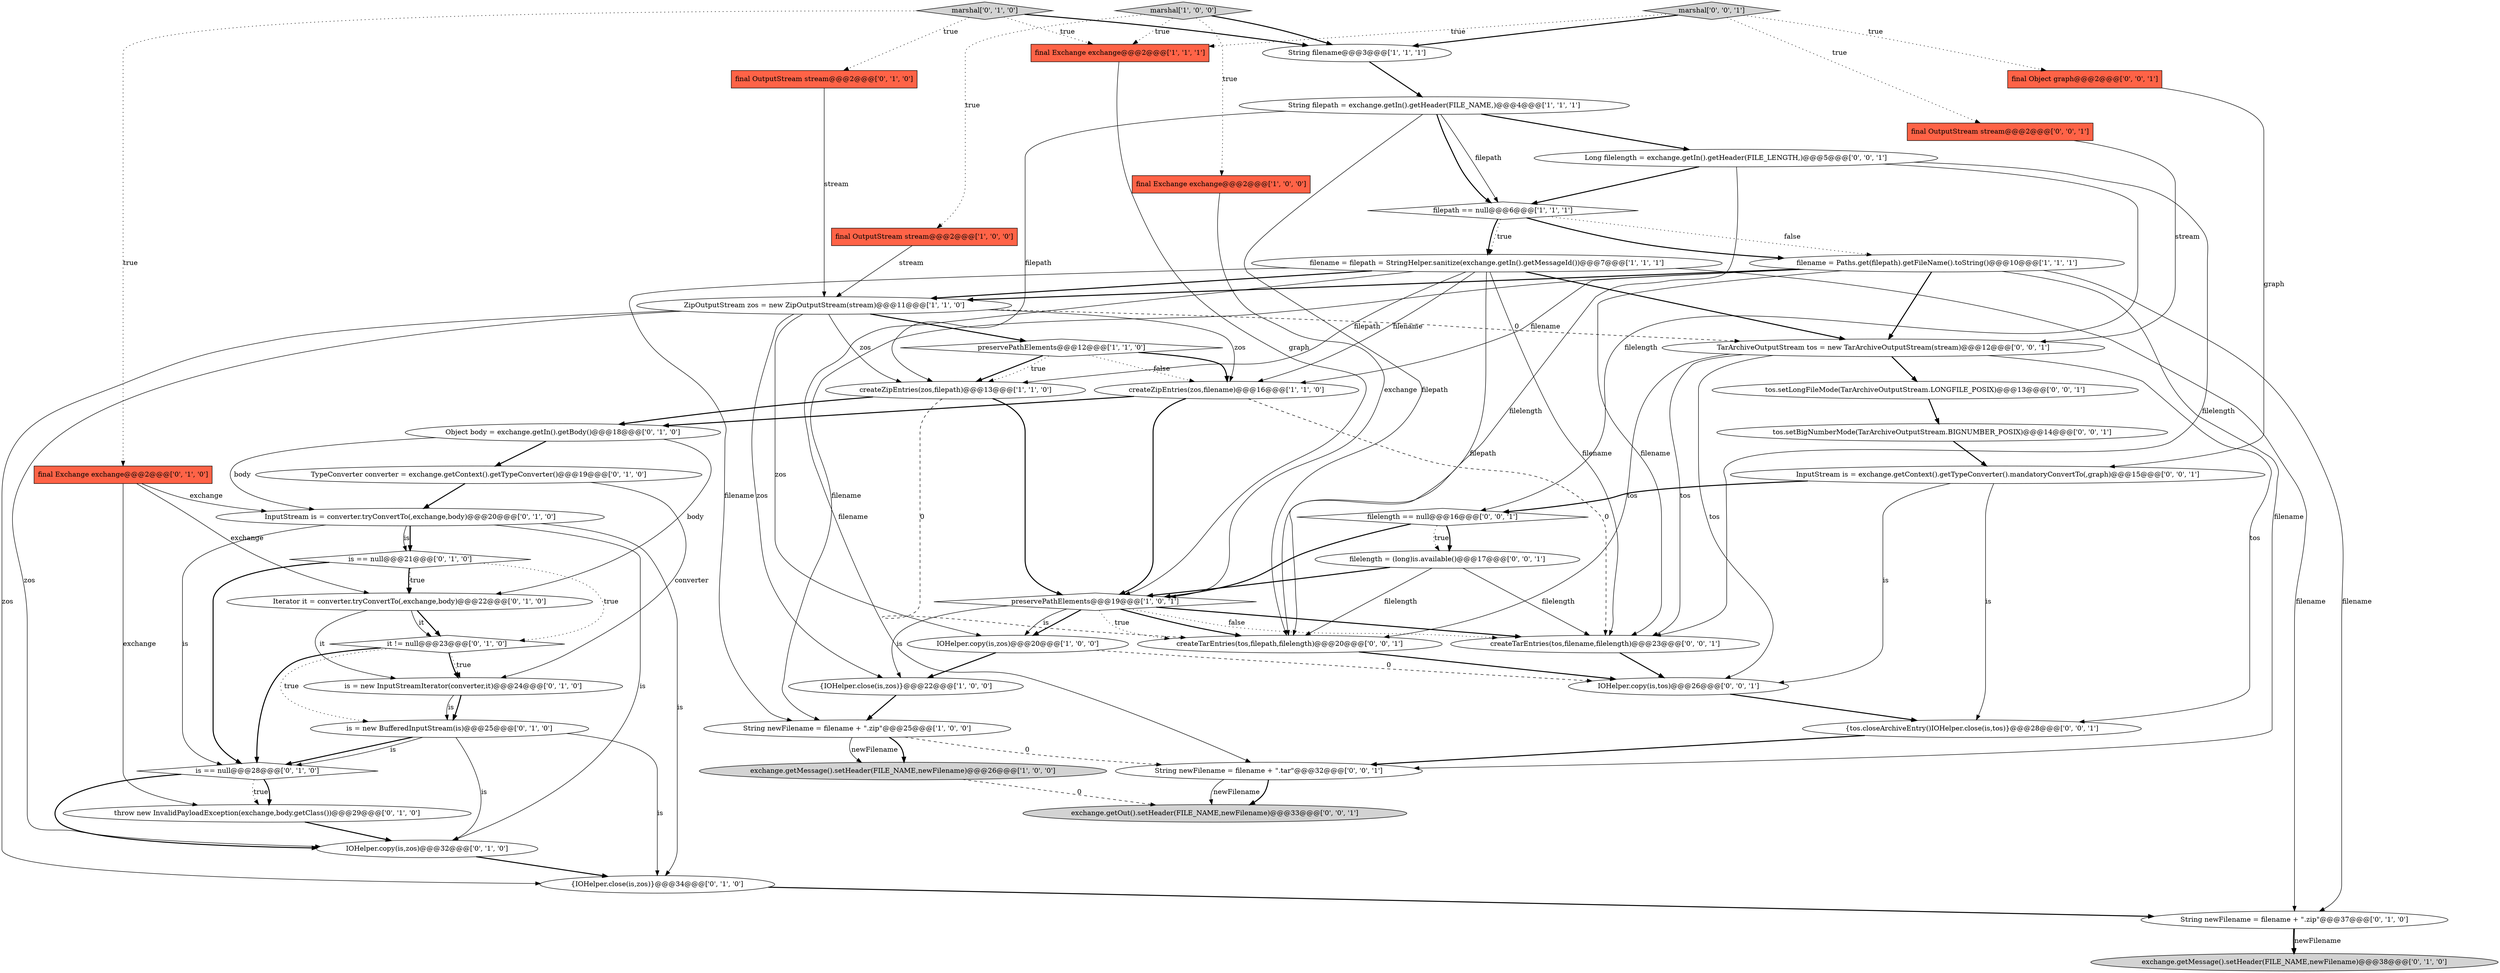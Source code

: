 digraph {
14 [style = filled, label = "String newFilename = filename + \".zip\"@@@25@@@['1', '0', '0']", fillcolor = white, shape = ellipse image = "AAA0AAABBB1BBB"];
29 [style = filled, label = "{IOHelper.close(is,zos)}@@@34@@@['0', '1', '0']", fillcolor = white, shape = ellipse image = "AAA0AAABBB2BBB"];
28 [style = filled, label = "marshal['0', '1', '0']", fillcolor = lightgray, shape = diamond image = "AAA0AAABBB2BBB"];
39 [style = filled, label = "marshal['0', '0', '1']", fillcolor = lightgray, shape = diamond image = "AAA0AAABBB3BBB"];
16 [style = filled, label = "final Exchange exchange@@@2@@@['1', '1', '1']", fillcolor = tomato, shape = box image = "AAA0AAABBB1BBB"];
26 [style = filled, label = "InputStream is = converter.tryConvertTo(,exchange,body)@@@20@@@['0', '1', '0']", fillcolor = white, shape = ellipse image = "AAA1AAABBB2BBB"];
33 [style = filled, label = "is == null@@@28@@@['0', '1', '0']", fillcolor = white, shape = diamond image = "AAA1AAABBB2BBB"];
8 [style = filled, label = "String filepath = exchange.getIn().getHeader(FILE_NAME,)@@@4@@@['1', '1', '1']", fillcolor = white, shape = ellipse image = "AAA0AAABBB1BBB"];
36 [style = filled, label = "InputStream is = exchange.getContext().getTypeConverter().mandatoryConvertTo(,graph)@@@15@@@['0', '0', '1']", fillcolor = white, shape = ellipse image = "AAA0AAABBB3BBB"];
19 [style = filled, label = "throw new InvalidPayloadException(exchange,body.getClass())@@@29@@@['0', '1', '0']", fillcolor = white, shape = ellipse image = "AAA1AAABBB2BBB"];
49 [style = filled, label = "tos.setLongFileMode(TarArchiveOutputStream.LONGFILE_POSIX)@@@13@@@['0', '0', '1']", fillcolor = white, shape = ellipse image = "AAA0AAABBB3BBB"];
9 [style = filled, label = "marshal['1', '0', '0']", fillcolor = lightgray, shape = diamond image = "AAA0AAABBB1BBB"];
34 [style = filled, label = "is = new InputStreamIterator(converter,it)@@@24@@@['0', '1', '0']", fillcolor = white, shape = ellipse image = "AAA1AAABBB2BBB"];
42 [style = filled, label = "{tos.closeArchiveEntry()IOHelper.close(is,tos)}@@@28@@@['0', '0', '1']", fillcolor = white, shape = ellipse image = "AAA0AAABBB3BBB"];
1 [style = filled, label = "preservePathElements@@@19@@@['1', '0', '1']", fillcolor = white, shape = diamond image = "AAA0AAABBB1BBB"];
11 [style = filled, label = "preservePathElements@@@12@@@['1', '1', '0']", fillcolor = white, shape = diamond image = "AAA0AAABBB1BBB"];
30 [style = filled, label = "is = new BufferedInputStream(is)@@@25@@@['0', '1', '0']", fillcolor = white, shape = ellipse image = "AAA1AAABBB2BBB"];
38 [style = filled, label = "createTarEntries(tos,filename,filelength)@@@23@@@['0', '0', '1']", fillcolor = white, shape = ellipse image = "AAA0AAABBB3BBB"];
27 [style = filled, label = "IOHelper.copy(is,zos)@@@32@@@['0', '1', '0']", fillcolor = white, shape = ellipse image = "AAA0AAABBB2BBB"];
46 [style = filled, label = "final Object graph@@@2@@@['0', '0', '1']", fillcolor = tomato, shape = box image = "AAA0AAABBB3BBB"];
44 [style = filled, label = "final OutputStream stream@@@2@@@['0', '0', '1']", fillcolor = tomato, shape = box image = "AAA0AAABBB3BBB"];
24 [style = filled, label = "String newFilename = filename + \".zip\"@@@37@@@['0', '1', '0']", fillcolor = white, shape = ellipse image = "AAA0AAABBB2BBB"];
40 [style = filled, label = "IOHelper.copy(is,tos)@@@26@@@['0', '0', '1']", fillcolor = white, shape = ellipse image = "AAA0AAABBB3BBB"];
12 [style = filled, label = "filename = filepath = StringHelper.sanitize(exchange.getIn().getMessageId())@@@7@@@['1', '1', '1']", fillcolor = white, shape = ellipse image = "AAA0AAABBB1BBB"];
41 [style = filled, label = "TarArchiveOutputStream tos = new TarArchiveOutputStream(stream)@@@12@@@['0', '0', '1']", fillcolor = white, shape = ellipse image = "AAA0AAABBB3BBB"];
50 [style = filled, label = "String newFilename = filename + \".tar\"@@@32@@@['0', '0', '1']", fillcolor = white, shape = ellipse image = "AAA0AAABBB3BBB"];
35 [style = filled, label = "tos.setBigNumberMode(TarArchiveOutputStream.BIGNUMBER_POSIX)@@@14@@@['0', '0', '1']", fillcolor = white, shape = ellipse image = "AAA0AAABBB3BBB"];
32 [style = filled, label = "exchange.getMessage().setHeader(FILE_NAME,newFilename)@@@38@@@['0', '1', '0']", fillcolor = lightgray, shape = ellipse image = "AAA0AAABBB2BBB"];
47 [style = filled, label = "Long filelength = exchange.getIn().getHeader(FILE_LENGTH,)@@@5@@@['0', '0', '1']", fillcolor = white, shape = ellipse image = "AAA0AAABBB3BBB"];
3 [style = filled, label = "createZipEntries(zos,filename)@@@16@@@['1', '1', '0']", fillcolor = white, shape = ellipse image = "AAA0AAABBB1BBB"];
31 [style = filled, label = "is == null@@@21@@@['0', '1', '0']", fillcolor = white, shape = diamond image = "AAA1AAABBB2BBB"];
21 [style = filled, label = "final Exchange exchange@@@2@@@['0', '1', '0']", fillcolor = tomato, shape = box image = "AAA0AAABBB2BBB"];
18 [style = filled, label = "it != null@@@23@@@['0', '1', '0']", fillcolor = white, shape = diamond image = "AAA1AAABBB2BBB"];
13 [style = filled, label = "createZipEntries(zos,filepath)@@@13@@@['1', '1', '0']", fillcolor = white, shape = ellipse image = "AAA0AAABBB1BBB"];
6 [style = filled, label = "filepath == null@@@6@@@['1', '1', '1']", fillcolor = white, shape = diamond image = "AAA0AAABBB1BBB"];
22 [style = filled, label = "final OutputStream stream@@@2@@@['0', '1', '0']", fillcolor = tomato, shape = box image = "AAA0AAABBB2BBB"];
4 [style = filled, label = "final Exchange exchange@@@2@@@['1', '0', '0']", fillcolor = tomato, shape = box image = "AAA0AAABBB1BBB"];
0 [style = filled, label = "ZipOutputStream zos = new ZipOutputStream(stream)@@@11@@@['1', '1', '0']", fillcolor = white, shape = ellipse image = "AAA0AAABBB1BBB"];
2 [style = filled, label = "{IOHelper.close(is,zos)}@@@22@@@['1', '0', '0']", fillcolor = white, shape = ellipse image = "AAA0AAABBB1BBB"];
17 [style = filled, label = "IOHelper.copy(is,zos)@@@20@@@['1', '0', '0']", fillcolor = white, shape = ellipse image = "AAA0AAABBB1BBB"];
37 [style = filled, label = "filelength == null@@@16@@@['0', '0', '1']", fillcolor = white, shape = diamond image = "AAA0AAABBB3BBB"];
15 [style = filled, label = "final OutputStream stream@@@2@@@['1', '0', '0']", fillcolor = tomato, shape = box image = "AAA0AAABBB1BBB"];
45 [style = filled, label = "createTarEntries(tos,filepath,filelength)@@@20@@@['0', '0', '1']", fillcolor = white, shape = ellipse image = "AAA0AAABBB3BBB"];
23 [style = filled, label = "Iterator it = converter.tryConvertTo(,exchange,body)@@@22@@@['0', '1', '0']", fillcolor = white, shape = ellipse image = "AAA1AAABBB2BBB"];
10 [style = filled, label = "filename = Paths.get(filepath).getFileName().toString()@@@10@@@['1', '1', '1']", fillcolor = white, shape = ellipse image = "AAA0AAABBB1BBB"];
5 [style = filled, label = "exchange.getMessage().setHeader(FILE_NAME,newFilename)@@@26@@@['1', '0', '0']", fillcolor = lightgray, shape = ellipse image = "AAA0AAABBB1BBB"];
43 [style = filled, label = "exchange.getOut().setHeader(FILE_NAME,newFilename)@@@33@@@['0', '0', '1']", fillcolor = lightgray, shape = ellipse image = "AAA0AAABBB3BBB"];
7 [style = filled, label = "String filename@@@3@@@['1', '1', '1']", fillcolor = white, shape = ellipse image = "AAA0AAABBB1BBB"];
25 [style = filled, label = "Object body = exchange.getIn().getBody()@@@18@@@['0', '1', '0']", fillcolor = white, shape = ellipse image = "AAA0AAABBB2BBB"];
48 [style = filled, label = "filelength = (long)is.available()@@@17@@@['0', '0', '1']", fillcolor = white, shape = ellipse image = "AAA0AAABBB3BBB"];
20 [style = filled, label = "TypeConverter converter = exchange.getContext().getTypeConverter()@@@19@@@['0', '1', '0']", fillcolor = white, shape = ellipse image = "AAA1AAABBB2BBB"];
36->42 [style = solid, label="is"];
4->1 [style = solid, label="exchange"];
24->32 [style = bold, label=""];
0->27 [style = solid, label="zos"];
26->29 [style = solid, label="is"];
17->40 [style = dashed, label="0"];
10->50 [style = solid, label="filename"];
38->40 [style = bold, label=""];
10->24 [style = solid, label="filename"];
13->25 [style = bold, label=""];
5->43 [style = dashed, label="0"];
41->42 [style = solid, label="tos"];
42->50 [style = bold, label=""];
3->1 [style = bold, label=""];
48->38 [style = solid, label="filelength"];
12->24 [style = solid, label="filename"];
19->27 [style = bold, label=""];
12->13 [style = solid, label="filepath"];
37->48 [style = dotted, label="true"];
1->17 [style = bold, label=""];
3->25 [style = bold, label=""];
44->41 [style = solid, label="stream"];
41->49 [style = bold, label=""];
18->30 [style = dotted, label="true"];
6->12 [style = bold, label=""];
0->2 [style = solid, label="zos"];
12->14 [style = solid, label="filename"];
13->1 [style = bold, label=""];
31->33 [style = bold, label=""];
31->23 [style = dotted, label="true"];
30->27 [style = solid, label="is"];
1->17 [style = solid, label="is"];
31->23 [style = bold, label=""];
21->26 [style = solid, label="exchange"];
17->2 [style = bold, label=""];
14->50 [style = dashed, label="0"];
0->17 [style = solid, label="zos"];
14->5 [style = bold, label=""];
12->0 [style = bold, label=""];
33->27 [style = bold, label=""];
37->48 [style = bold, label=""];
50->43 [style = bold, label=""];
48->45 [style = solid, label="filelength"];
8->47 [style = bold, label=""];
8->13 [style = solid, label="filepath"];
23->34 [style = solid, label="it"];
10->38 [style = solid, label="filename"];
39->44 [style = dotted, label="true"];
20->34 [style = solid, label="converter"];
49->35 [style = bold, label=""];
0->11 [style = bold, label=""];
48->1 [style = bold, label=""];
47->45 [style = solid, label="filelength"];
1->2 [style = solid, label="is"];
1->38 [style = dotted, label="false"];
0->13 [style = solid, label="zos"];
47->37 [style = solid, label="filelength"];
26->33 [style = solid, label="is"];
12->3 [style = solid, label="filename"];
41->40 [style = solid, label="tos"];
26->27 [style = solid, label="is"];
35->36 [style = bold, label=""];
11->13 [style = bold, label=""];
41->38 [style = solid, label="tos"];
23->18 [style = bold, label=""];
22->0 [style = solid, label="stream"];
12->41 [style = bold, label=""];
23->18 [style = solid, label="it"];
8->45 [style = solid, label="filepath"];
6->12 [style = dotted, label="true"];
34->30 [style = bold, label=""];
28->21 [style = dotted, label="true"];
39->46 [style = dotted, label="true"];
36->40 [style = solid, label="is"];
46->36 [style = solid, label="graph"];
47->38 [style = solid, label="filelength"];
11->3 [style = bold, label=""];
8->6 [style = solid, label="filepath"];
40->42 [style = bold, label=""];
7->8 [style = bold, label=""];
18->34 [style = dotted, label="true"];
41->45 [style = solid, label="tos"];
0->3 [style = solid, label="zos"];
45->40 [style = bold, label=""];
1->45 [style = dotted, label="true"];
34->30 [style = solid, label="is"];
33->19 [style = dotted, label="true"];
14->5 [style = solid, label="newFilename"];
47->6 [style = bold, label=""];
18->33 [style = bold, label=""];
26->31 [style = solid, label="is"];
8->6 [style = bold, label=""];
12->45 [style = solid, label="filepath"];
13->45 [style = dashed, label="0"];
1->45 [style = bold, label=""];
30->33 [style = bold, label=""];
0->41 [style = dashed, label="0"];
12->38 [style = solid, label="filename"];
0->29 [style = solid, label="zos"];
11->3 [style = dotted, label="false"];
21->23 [style = solid, label="exchange"];
9->4 [style = dotted, label="true"];
9->16 [style = dotted, label="true"];
18->34 [style = bold, label=""];
31->18 [style = dotted, label="true"];
37->1 [style = bold, label=""];
15->0 [style = solid, label="stream"];
11->13 [style = dotted, label="true"];
10->0 [style = bold, label=""];
28->7 [style = bold, label=""];
36->37 [style = bold, label=""];
3->38 [style = dashed, label="0"];
39->16 [style = dotted, label="true"];
6->10 [style = dotted, label="false"];
25->20 [style = bold, label=""];
26->31 [style = bold, label=""];
24->32 [style = solid, label="newFilename"];
25->26 [style = solid, label="body"];
6->10 [style = bold, label=""];
27->29 [style = bold, label=""];
39->7 [style = bold, label=""];
28->16 [style = dotted, label="true"];
30->33 [style = solid, label="is"];
30->29 [style = solid, label="is"];
10->3 [style = solid, label="filename"];
21->19 [style = solid, label="exchange"];
10->14 [style = solid, label="filename"];
33->19 [style = bold, label=""];
1->38 [style = bold, label=""];
2->14 [style = bold, label=""];
9->15 [style = dotted, label="true"];
16->1 [style = solid, label="graph"];
50->43 [style = solid, label="newFilename"];
29->24 [style = bold, label=""];
12->50 [style = solid, label="filename"];
28->22 [style = dotted, label="true"];
20->26 [style = bold, label=""];
25->23 [style = solid, label="body"];
10->41 [style = bold, label=""];
9->7 [style = bold, label=""];
}
